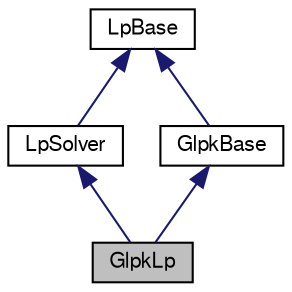 digraph "GlpkLp"
{
 // LATEX_PDF_SIZE
  edge [fontname="FreeSans",fontsize="10",labelfontname="FreeSans",labelfontsize="10"];
  node [fontname="FreeSans",fontsize="10",shape=record];
  Node0 [label="GlpkLp",height=0.2,width=0.4,color="black", fillcolor="grey75", style="filled", fontcolor="black",tooltip="Interface for the GLPK LP solver."];
  Node1 -> Node0 [dir="back",color="midnightblue",fontsize="10",style="solid",fontname="FreeSans"];
  Node1 [label="LpSolver",height=0.2,width=0.4,color="black", fillcolor="white", style="filled",URL="$a03141.html",tooltip="Common base class for LP solvers."];
  Node2 -> Node1 [dir="back",color="midnightblue",fontsize="10",style="solid",fontname="FreeSans"];
  Node2 [label="LpBase",height=0.2,width=0.4,color="black", fillcolor="white", style="filled",URL="$a03077.html",tooltip="Common base class for LP and MIP solvers."];
  Node3 -> Node0 [dir="back",color="midnightblue",fontsize="10",style="solid",fontname="FreeSans"];
  Node3 [label="GlpkBase",height=0.2,width=0.4,color="black", fillcolor="white", style="filled",URL="$a02445.html",tooltip="Base interface for the GLPK LP and MIP solver."];
  Node2 -> Node3 [dir="back",color="midnightblue",fontsize="10",style="solid",fontname="FreeSans"];
}
